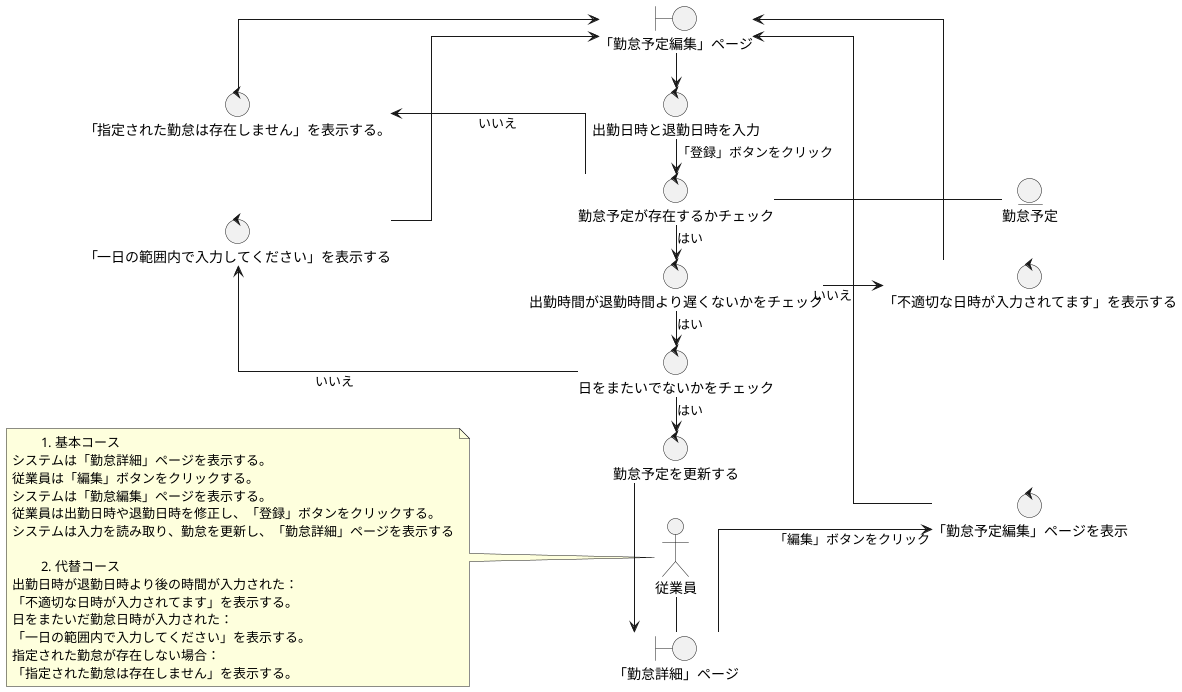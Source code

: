 @startuml 勤怠予定を編集する
left to right direction
skinparam linetype polyline
skinparam linetype ortho

actor 従業員
note left
### 基本コース
システムは「勤怠詳細」ページを表示する。
従業員は「編集」ボタンをクリックする。
システムは「勤怠編集」ページを表示する。
従業員は出勤日時や退勤日時を修正し、「登録」ボタンをクリックする。
システムは入力を読み取り、勤怠を更新し、「勤怠詳細」ページを表示する

### 代替コース
出勤日時が退勤日時より後の時間が入力された：
「不適切な日時が入力されてます」を表示する。
日をまたいだ勤怠日時が入力された：
「一日の範囲内で入力してください」を表示する。
指定された勤怠が存在しない場合：
「指定された勤怠は存在しません」を表示する。
endnote


control "「勤怠予定編集」ページを表示" as showAttendanceEditPage
control 出勤日時と退勤日時を入力
control 勤怠予定が存在するかチェック
control 出勤時間が退勤時間より遅くないかをチェック
control 日をまたいでないかをチェック
control 勤怠予定を更新する
control "「不適切な日時が入力されてます」を表示する" as showErrorMessageInvalid
control "「一日の範囲内で入力してください」を表示する" as showErrorMessageOver
control "「指定された勤怠は存在しません」を表示する。" as showErrorMessageNotFound
boundary "「勤怠予定編集」ページ" as attendanceEditPage
boundary "「勤怠詳細」ページ" as attendanceDetailPage
entity 勤怠予定

従業員 - attendanceDetailPage
attendanceDetailPage --> showAttendanceEditPage : 「編集」ボタンをクリック
showAttendanceEditPage --> attendanceEditPage
attendanceEditPage -> 出勤日時と退勤日時を入力
出勤日時と退勤日時を入力 -> 勤怠予定が存在するかチェック: 「登録」ボタンをクリック
勤怠予定が存在するかチェック -> 出勤時間が退勤時間より遅くないかをチェック : はい
勤怠予定が存在するかチェック -left-> showErrorMessageNotFound : いいえ
showErrorMessageNotFound --> attendanceEditPage
勤怠予定が存在するかチェック -- 勤怠予定
出勤時間が退勤時間より遅くないかをチェック -> 日をまたいでないかをチェック : はい
出勤時間が退勤時間より遅くないかをチェック --> showErrorMessageInvalid : いいえ
showErrorMessageInvalid --> attendanceEditPage
日をまたいでないかをチェック -> 勤怠予定を更新する : はい
日をまたいでないかをチェック -left-> showErrorMessageOver : いいえ
showErrorMessageOver --> attendanceEditPage
勤怠予定を更新する -> attendanceDetailPage

@enduml